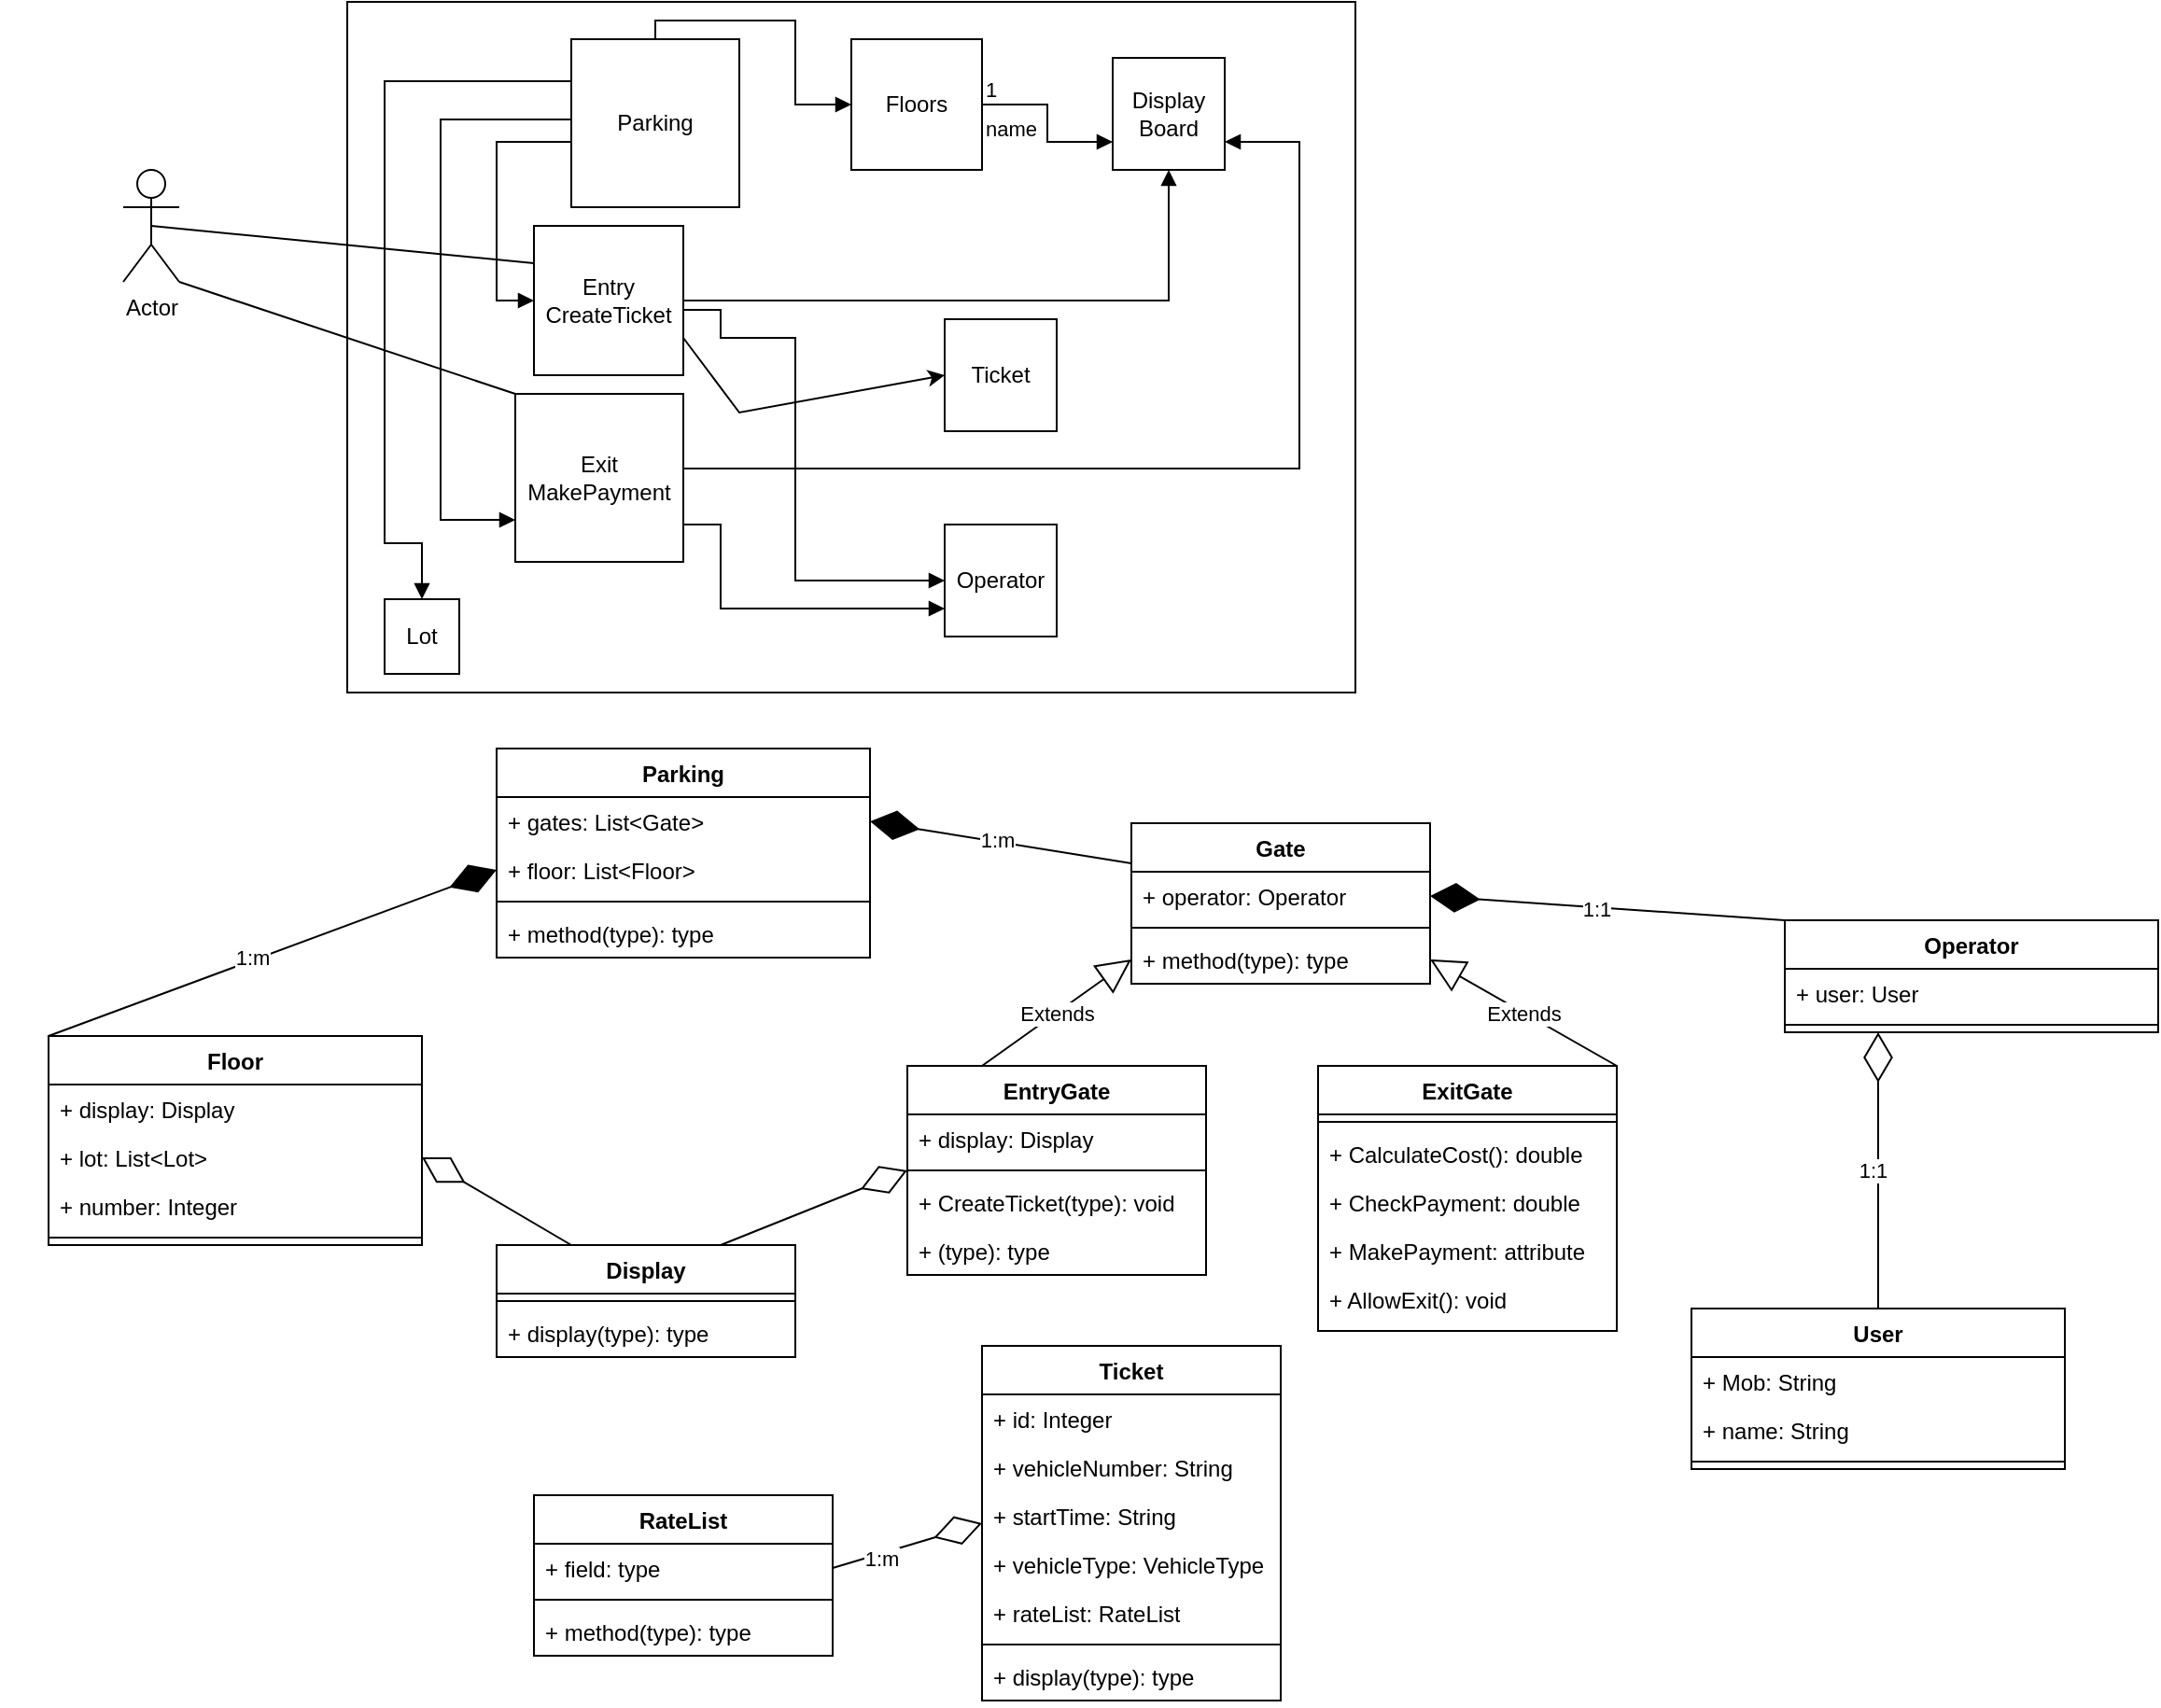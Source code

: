 <mxfile version="24.0.4" type="github">
  <diagram id="C5RBs43oDa-KdzZeNtuy" name="Page-1">
    <mxGraphModel dx="2117" dy="1691" grid="1" gridSize="10" guides="1" tooltips="1" connect="1" arrows="1" fold="1" page="1" pageScale="1" pageWidth="827" pageHeight="1169" math="0" shadow="0">
      <root>
        <mxCell id="WIyWlLk6GJQsqaUBKTNV-0" />
        <mxCell id="WIyWlLk6GJQsqaUBKTNV-1" parent="WIyWlLk6GJQsqaUBKTNV-0" />
        <mxCell id="GWgAReVZv33B-I_-uaHE-0" value="" style="rounded=0;whiteSpace=wrap;html=1;" vertex="1" parent="WIyWlLk6GJQsqaUBKTNV-1">
          <mxGeometry y="-280" width="540" height="370" as="geometry" />
        </mxCell>
        <mxCell id="GWgAReVZv33B-I_-uaHE-1" value="Entry&lt;div&gt;CreateTicket&lt;/div&gt;" style="whiteSpace=wrap;html=1;aspect=fixed;" vertex="1" parent="WIyWlLk6GJQsqaUBKTNV-1">
          <mxGeometry x="100" y="-160" width="80" height="80" as="geometry" />
        </mxCell>
        <mxCell id="GWgAReVZv33B-I_-uaHE-3" value="Exit&lt;div&gt;MakePayment&lt;/div&gt;" style="whiteSpace=wrap;html=1;aspect=fixed;" vertex="1" parent="WIyWlLk6GJQsqaUBKTNV-1">
          <mxGeometry x="90" y="-70" width="90" height="90" as="geometry" />
        </mxCell>
        <mxCell id="GWgAReVZv33B-I_-uaHE-4" value="Floors" style="whiteSpace=wrap;html=1;aspect=fixed;" vertex="1" parent="WIyWlLk6GJQsqaUBKTNV-1">
          <mxGeometry x="270" y="-260" width="70" height="70" as="geometry" />
        </mxCell>
        <mxCell id="GWgAReVZv33B-I_-uaHE-6" value="Operator" style="whiteSpace=wrap;html=1;aspect=fixed;" vertex="1" parent="WIyWlLk6GJQsqaUBKTNV-1">
          <mxGeometry x="320" width="60" height="60" as="geometry" />
        </mxCell>
        <mxCell id="GWgAReVZv33B-I_-uaHE-9" value="Display Board" style="whiteSpace=wrap;html=1;aspect=fixed;" vertex="1" parent="WIyWlLk6GJQsqaUBKTNV-1">
          <mxGeometry x="410" y="-250" width="60" height="60" as="geometry" />
        </mxCell>
        <mxCell id="GWgAReVZv33B-I_-uaHE-10" value="Parking" style="whiteSpace=wrap;html=1;aspect=fixed;" vertex="1" parent="WIyWlLk6GJQsqaUBKTNV-1">
          <mxGeometry x="120" y="-260" width="90" height="90" as="geometry" />
        </mxCell>
        <mxCell id="GWgAReVZv33B-I_-uaHE-11" value="" style="endArrow=block;endFill=1;html=1;edgeStyle=orthogonalEdgeStyle;align=left;verticalAlign=top;rounded=0;exitX=0.5;exitY=0;exitDx=0;exitDy=0;entryX=0;entryY=0.5;entryDx=0;entryDy=0;" edge="1" parent="WIyWlLk6GJQsqaUBKTNV-1" source="GWgAReVZv33B-I_-uaHE-10" target="GWgAReVZv33B-I_-uaHE-4">
          <mxGeometry x="-1" relative="1" as="geometry">
            <mxPoint x="140" y="-255" as="sourcePoint" />
            <mxPoint x="300" y="-220" as="targetPoint" />
          </mxGeometry>
        </mxCell>
        <mxCell id="GWgAReVZv33B-I_-uaHE-13" value="" style="endArrow=block;endFill=1;html=1;edgeStyle=orthogonalEdgeStyle;align=left;verticalAlign=top;rounded=0;exitX=0;exitY=0.5;exitDx=0;exitDy=0;entryX=0;entryY=0.5;entryDx=0;entryDy=0;" edge="1" parent="WIyWlLk6GJQsqaUBKTNV-1" source="GWgAReVZv33B-I_-uaHE-10" target="GWgAReVZv33B-I_-uaHE-1">
          <mxGeometry x="-1" relative="1" as="geometry">
            <mxPoint x="80" y="-170" as="sourcePoint" />
            <mxPoint x="240" y="-170" as="targetPoint" />
            <Array as="points">
              <mxPoint x="120" y="-205" />
              <mxPoint x="80" y="-205" />
              <mxPoint x="80" y="-120" />
            </Array>
          </mxGeometry>
        </mxCell>
        <mxCell id="GWgAReVZv33B-I_-uaHE-15" value="" style="endArrow=block;endFill=1;html=1;edgeStyle=orthogonalEdgeStyle;align=left;verticalAlign=top;rounded=0;exitX=0;exitY=0.25;exitDx=0;exitDy=0;entryX=0;entryY=0.75;entryDx=0;entryDy=0;" edge="1" parent="WIyWlLk6GJQsqaUBKTNV-1" source="GWgAReVZv33B-I_-uaHE-10" target="GWgAReVZv33B-I_-uaHE-3">
          <mxGeometry x="-1" relative="1" as="geometry">
            <mxPoint x="80" y="-195" as="sourcePoint" />
            <mxPoint x="80" y="-110" as="targetPoint" />
            <Array as="points">
              <mxPoint x="120" y="-217" />
              <mxPoint x="50" y="-217" />
              <mxPoint x="50" y="-2" />
            </Array>
          </mxGeometry>
        </mxCell>
        <mxCell id="GWgAReVZv33B-I_-uaHE-17" value="Lot" style="whiteSpace=wrap;html=1;aspect=fixed;" vertex="1" parent="WIyWlLk6GJQsqaUBKTNV-1">
          <mxGeometry x="20" y="40" width="40" height="40" as="geometry" />
        </mxCell>
        <mxCell id="GWgAReVZv33B-I_-uaHE-18" value="" style="endArrow=block;endFill=1;html=1;edgeStyle=orthogonalEdgeStyle;align=left;verticalAlign=top;rounded=0;exitX=0;exitY=0.25;exitDx=0;exitDy=0;entryX=0.5;entryY=0;entryDx=0;entryDy=0;" edge="1" parent="WIyWlLk6GJQsqaUBKTNV-1" source="GWgAReVZv33B-I_-uaHE-10" target="GWgAReVZv33B-I_-uaHE-17">
          <mxGeometry x="-1" relative="1" as="geometry">
            <mxPoint x="130" y="-207" as="sourcePoint" />
            <mxPoint x="135" y="-40" as="targetPoint" />
            <Array as="points">
              <mxPoint x="20" y="-237" />
              <mxPoint x="20" y="10" />
              <mxPoint x="40" y="10" />
            </Array>
          </mxGeometry>
        </mxCell>
        <mxCell id="GWgAReVZv33B-I_-uaHE-21" value="name" style="endArrow=block;endFill=1;html=1;edgeStyle=orthogonalEdgeStyle;align=left;verticalAlign=top;rounded=0;exitX=1;exitY=0.5;exitDx=0;exitDy=0;entryX=0;entryY=0.75;entryDx=0;entryDy=0;" edge="1" parent="WIyWlLk6GJQsqaUBKTNV-1" source="GWgAReVZv33B-I_-uaHE-4" target="GWgAReVZv33B-I_-uaHE-9">
          <mxGeometry x="-1" relative="1" as="geometry">
            <mxPoint x="360" y="-150" as="sourcePoint" />
            <mxPoint x="520" y="-150" as="targetPoint" />
          </mxGeometry>
        </mxCell>
        <mxCell id="GWgAReVZv33B-I_-uaHE-22" value="1" style="edgeLabel;resizable=0;html=1;align=left;verticalAlign=bottom;" connectable="0" vertex="1" parent="GWgAReVZv33B-I_-uaHE-21">
          <mxGeometry x="-1" relative="1" as="geometry" />
        </mxCell>
        <mxCell id="GWgAReVZv33B-I_-uaHE-23" value="" style="endArrow=block;endFill=1;html=1;edgeStyle=orthogonalEdgeStyle;align=left;verticalAlign=top;rounded=0;exitX=1;exitY=0.5;exitDx=0;exitDy=0;entryX=0.5;entryY=1;entryDx=0;entryDy=0;" edge="1" parent="WIyWlLk6GJQsqaUBKTNV-1" source="GWgAReVZv33B-I_-uaHE-1" target="GWgAReVZv33B-I_-uaHE-9">
          <mxGeometry x="-1" relative="1" as="geometry">
            <mxPoint x="330" y="-30" as="sourcePoint" />
            <mxPoint x="470" y="-130" as="targetPoint" />
            <Array as="points">
              <mxPoint x="440" y="-120" />
            </Array>
          </mxGeometry>
        </mxCell>
        <mxCell id="GWgAReVZv33B-I_-uaHE-25" value="" style="endArrow=block;endFill=1;html=1;edgeStyle=orthogonalEdgeStyle;align=left;verticalAlign=top;rounded=0;exitX=1;exitY=0.5;exitDx=0;exitDy=0;entryX=1;entryY=0.75;entryDx=0;entryDy=0;" edge="1" parent="WIyWlLk6GJQsqaUBKTNV-1" source="GWgAReVZv33B-I_-uaHE-3" target="GWgAReVZv33B-I_-uaHE-9">
          <mxGeometry x="-1" relative="1" as="geometry">
            <mxPoint x="170" y="-110" as="sourcePoint" />
            <mxPoint x="450" y="-180" as="targetPoint" />
            <Array as="points">
              <mxPoint x="180" y="-30" />
              <mxPoint x="510" y="-30" />
              <mxPoint x="510" y="-205" />
            </Array>
          </mxGeometry>
        </mxCell>
        <mxCell id="GWgAReVZv33B-I_-uaHE-27" value="" style="endArrow=block;endFill=1;html=1;edgeStyle=orthogonalEdgeStyle;align=left;verticalAlign=top;rounded=0;exitX=1;exitY=0.75;exitDx=0;exitDy=0;entryX=0;entryY=0.5;entryDx=0;entryDy=0;" edge="1" parent="WIyWlLk6GJQsqaUBKTNV-1" source="GWgAReVZv33B-I_-uaHE-1" target="GWgAReVZv33B-I_-uaHE-6">
          <mxGeometry x="-1" relative="1" as="geometry">
            <mxPoint x="330" y="-30" as="sourcePoint" />
            <mxPoint x="330" y="-20" as="targetPoint" />
            <Array as="points">
              <mxPoint x="200" y="-115" />
              <mxPoint x="200" y="-100" />
              <mxPoint x="240" y="-100" />
              <mxPoint x="240" y="30" />
            </Array>
          </mxGeometry>
        </mxCell>
        <mxCell id="GWgAReVZv33B-I_-uaHE-33" value="" style="endArrow=block;endFill=1;html=1;edgeStyle=orthogonalEdgeStyle;align=left;verticalAlign=top;rounded=0;entryX=0;entryY=0.75;entryDx=0;entryDy=0;exitX=1;exitY=0.75;exitDx=0;exitDy=0;" edge="1" parent="WIyWlLk6GJQsqaUBKTNV-1" source="GWgAReVZv33B-I_-uaHE-3" target="GWgAReVZv33B-I_-uaHE-6">
          <mxGeometry x="-1" relative="1" as="geometry">
            <mxPoint x="150" y="50" as="sourcePoint" />
            <mxPoint x="310" y="50" as="targetPoint" />
            <Array as="points">
              <mxPoint x="180" />
              <mxPoint x="200" />
              <mxPoint x="200" y="45" />
            </Array>
          </mxGeometry>
        </mxCell>
        <mxCell id="GWgAReVZv33B-I_-uaHE-38" value="Actor" style="shape=umlActor;verticalLabelPosition=bottom;verticalAlign=top;html=1;" vertex="1" parent="WIyWlLk6GJQsqaUBKTNV-1">
          <mxGeometry x="-120" y="-190" width="30" height="60" as="geometry" />
        </mxCell>
        <mxCell id="GWgAReVZv33B-I_-uaHE-39" value="" style="endArrow=none;html=1;rounded=0;exitX=0.5;exitY=0.5;exitDx=0;exitDy=0;exitPerimeter=0;entryX=0;entryY=0.25;entryDx=0;entryDy=0;" edge="1" parent="WIyWlLk6GJQsqaUBKTNV-1" source="GWgAReVZv33B-I_-uaHE-38" target="GWgAReVZv33B-I_-uaHE-1">
          <mxGeometry width="50" height="50" relative="1" as="geometry">
            <mxPoint x="-90" y="-150" as="sourcePoint" />
            <mxPoint x="-40" y="-200" as="targetPoint" />
          </mxGeometry>
        </mxCell>
        <mxCell id="GWgAReVZv33B-I_-uaHE-40" value="" style="endArrow=none;html=1;rounded=0;exitX=1;exitY=1;exitDx=0;exitDy=0;exitPerimeter=0;entryX=0;entryY=0;entryDx=0;entryDy=0;" edge="1" parent="WIyWlLk6GJQsqaUBKTNV-1" source="GWgAReVZv33B-I_-uaHE-38" target="GWgAReVZv33B-I_-uaHE-3">
          <mxGeometry width="50" height="50" relative="1" as="geometry">
            <mxPoint x="-95" y="-150" as="sourcePoint" />
            <mxPoint x="110" y="-130" as="targetPoint" />
          </mxGeometry>
        </mxCell>
        <mxCell id="GWgAReVZv33B-I_-uaHE-42" value="Ticket" style="whiteSpace=wrap;html=1;aspect=fixed;" vertex="1" parent="WIyWlLk6GJQsqaUBKTNV-1">
          <mxGeometry x="320" y="-110" width="60" height="60" as="geometry" />
        </mxCell>
        <mxCell id="GWgAReVZv33B-I_-uaHE-43" value="" style="endArrow=classic;html=1;rounded=0;exitX=1;exitY=0.75;exitDx=0;exitDy=0;entryX=0;entryY=0.5;entryDx=0;entryDy=0;" edge="1" parent="WIyWlLk6GJQsqaUBKTNV-1" source="GWgAReVZv33B-I_-uaHE-1" target="GWgAReVZv33B-I_-uaHE-42">
          <mxGeometry width="50" height="50" relative="1" as="geometry">
            <mxPoint x="220" y="-60" as="sourcePoint" />
            <mxPoint x="270" y="-110" as="targetPoint" />
            <Array as="points">
              <mxPoint x="210" y="-60" />
            </Array>
          </mxGeometry>
        </mxCell>
        <mxCell id="GWgAReVZv33B-I_-uaHE-44" value="Gate" style="swimlane;fontStyle=1;align=center;verticalAlign=top;childLayout=stackLayout;horizontal=1;startSize=26;horizontalStack=0;resizeParent=1;resizeParentMax=0;resizeLast=0;collapsible=1;marginBottom=0;whiteSpace=wrap;html=1;" vertex="1" parent="WIyWlLk6GJQsqaUBKTNV-1">
          <mxGeometry x="420" y="160" width="160" height="86" as="geometry" />
        </mxCell>
        <mxCell id="GWgAReVZv33B-I_-uaHE-45" value="+ operator: Operator" style="text;strokeColor=none;fillColor=none;align=left;verticalAlign=top;spacingLeft=4;spacingRight=4;overflow=hidden;rotatable=0;points=[[0,0.5],[1,0.5]];portConstraint=eastwest;whiteSpace=wrap;html=1;" vertex="1" parent="GWgAReVZv33B-I_-uaHE-44">
          <mxGeometry y="26" width="160" height="26" as="geometry" />
        </mxCell>
        <mxCell id="GWgAReVZv33B-I_-uaHE-46" value="" style="line;strokeWidth=1;fillColor=none;align=left;verticalAlign=middle;spacingTop=-1;spacingLeft=3;spacingRight=3;rotatable=0;labelPosition=right;points=[];portConstraint=eastwest;strokeColor=inherit;" vertex="1" parent="GWgAReVZv33B-I_-uaHE-44">
          <mxGeometry y="52" width="160" height="8" as="geometry" />
        </mxCell>
        <mxCell id="GWgAReVZv33B-I_-uaHE-47" value="+ method(type): type" style="text;strokeColor=none;fillColor=none;align=left;verticalAlign=top;spacingLeft=4;spacingRight=4;overflow=hidden;rotatable=0;points=[[0,0.5],[1,0.5]];portConstraint=eastwest;whiteSpace=wrap;html=1;" vertex="1" parent="GWgAReVZv33B-I_-uaHE-44">
          <mxGeometry y="60" width="160" height="26" as="geometry" />
        </mxCell>
        <mxCell id="GWgAReVZv33B-I_-uaHE-48" value="Parking" style="swimlane;fontStyle=1;align=center;verticalAlign=top;childLayout=stackLayout;horizontal=1;startSize=26;horizontalStack=0;resizeParent=1;resizeParentMax=0;resizeLast=0;collapsible=1;marginBottom=0;whiteSpace=wrap;html=1;" vertex="1" parent="WIyWlLk6GJQsqaUBKTNV-1">
          <mxGeometry x="80" y="120" width="200" height="112" as="geometry" />
        </mxCell>
        <mxCell id="GWgAReVZv33B-I_-uaHE-49" value="+ gates: List&amp;lt;Gate&amp;gt;" style="text;strokeColor=none;fillColor=none;align=left;verticalAlign=top;spacingLeft=4;spacingRight=4;overflow=hidden;rotatable=0;points=[[0,0.5],[1,0.5]];portConstraint=eastwest;whiteSpace=wrap;html=1;" vertex="1" parent="GWgAReVZv33B-I_-uaHE-48">
          <mxGeometry y="26" width="200" height="26" as="geometry" />
        </mxCell>
        <mxCell id="GWgAReVZv33B-I_-uaHE-83" value="+ floor: List&amp;lt;Floor&amp;gt;" style="text;strokeColor=none;fillColor=none;align=left;verticalAlign=top;spacingLeft=4;spacingRight=4;overflow=hidden;rotatable=0;points=[[0,0.5],[1,0.5]];portConstraint=eastwest;whiteSpace=wrap;html=1;" vertex="1" parent="GWgAReVZv33B-I_-uaHE-48">
          <mxGeometry y="52" width="200" height="26" as="geometry" />
        </mxCell>
        <mxCell id="GWgAReVZv33B-I_-uaHE-50" value="" style="line;strokeWidth=1;fillColor=none;align=left;verticalAlign=middle;spacingTop=-1;spacingLeft=3;spacingRight=3;rotatable=0;labelPosition=right;points=[];portConstraint=eastwest;strokeColor=inherit;" vertex="1" parent="GWgAReVZv33B-I_-uaHE-48">
          <mxGeometry y="78" width="200" height="8" as="geometry" />
        </mxCell>
        <mxCell id="GWgAReVZv33B-I_-uaHE-51" value="+ method(type): type" style="text;strokeColor=none;fillColor=none;align=left;verticalAlign=top;spacingLeft=4;spacingRight=4;overflow=hidden;rotatable=0;points=[[0,0.5],[1,0.5]];portConstraint=eastwest;whiteSpace=wrap;html=1;" vertex="1" parent="GWgAReVZv33B-I_-uaHE-48">
          <mxGeometry y="86" width="200" height="26" as="geometry" />
        </mxCell>
        <mxCell id="GWgAReVZv33B-I_-uaHE-52" value="EntryGate" style="swimlane;fontStyle=1;align=center;verticalAlign=top;childLayout=stackLayout;horizontal=1;startSize=26;horizontalStack=0;resizeParent=1;resizeParentMax=0;resizeLast=0;collapsible=1;marginBottom=0;whiteSpace=wrap;html=1;" vertex="1" parent="WIyWlLk6GJQsqaUBKTNV-1">
          <mxGeometry x="300" y="290" width="160" height="112" as="geometry" />
        </mxCell>
        <mxCell id="GWgAReVZv33B-I_-uaHE-53" value="+ display: Display" style="text;strokeColor=none;fillColor=none;align=left;verticalAlign=top;spacingLeft=4;spacingRight=4;overflow=hidden;rotatable=0;points=[[0,0.5],[1,0.5]];portConstraint=eastwest;whiteSpace=wrap;html=1;" vertex="1" parent="GWgAReVZv33B-I_-uaHE-52">
          <mxGeometry y="26" width="160" height="26" as="geometry" />
        </mxCell>
        <mxCell id="GWgAReVZv33B-I_-uaHE-54" value="" style="line;strokeWidth=1;fillColor=none;align=left;verticalAlign=middle;spacingTop=-1;spacingLeft=3;spacingRight=3;rotatable=0;labelPosition=right;points=[];portConstraint=eastwest;strokeColor=inherit;" vertex="1" parent="GWgAReVZv33B-I_-uaHE-52">
          <mxGeometry y="52" width="160" height="8" as="geometry" />
        </mxCell>
        <mxCell id="GWgAReVZv33B-I_-uaHE-67" value="+ CreateTicket(type): void" style="text;strokeColor=none;fillColor=none;align=left;verticalAlign=top;spacingLeft=4;spacingRight=4;overflow=hidden;rotatable=0;points=[[0,0.5],[1,0.5]];portConstraint=eastwest;whiteSpace=wrap;html=1;" vertex="1" parent="GWgAReVZv33B-I_-uaHE-52">
          <mxGeometry y="60" width="160" height="26" as="geometry" />
        </mxCell>
        <mxCell id="GWgAReVZv33B-I_-uaHE-55" value="+ (type): type" style="text;strokeColor=none;fillColor=none;align=left;verticalAlign=top;spacingLeft=4;spacingRight=4;overflow=hidden;rotatable=0;points=[[0,0.5],[1,0.5]];portConstraint=eastwest;whiteSpace=wrap;html=1;" vertex="1" parent="GWgAReVZv33B-I_-uaHE-52">
          <mxGeometry y="86" width="160" height="26" as="geometry" />
        </mxCell>
        <mxCell id="GWgAReVZv33B-I_-uaHE-56" value="ExitGate" style="swimlane;fontStyle=1;align=center;verticalAlign=top;childLayout=stackLayout;horizontal=1;startSize=26;horizontalStack=0;resizeParent=1;resizeParentMax=0;resizeLast=0;collapsible=1;marginBottom=0;whiteSpace=wrap;html=1;" vertex="1" parent="WIyWlLk6GJQsqaUBKTNV-1">
          <mxGeometry x="520" y="290" width="160" height="142" as="geometry" />
        </mxCell>
        <mxCell id="GWgAReVZv33B-I_-uaHE-58" value="" style="line;strokeWidth=1;fillColor=none;align=left;verticalAlign=middle;spacingTop=-1;spacingLeft=3;spacingRight=3;rotatable=0;labelPosition=right;points=[];portConstraint=eastwest;strokeColor=inherit;" vertex="1" parent="GWgAReVZv33B-I_-uaHE-56">
          <mxGeometry y="26" width="160" height="8" as="geometry" />
        </mxCell>
        <mxCell id="GWgAReVZv33B-I_-uaHE-114" value="+ CalculateCost(): double" style="text;strokeColor=none;fillColor=none;align=left;verticalAlign=top;spacingLeft=4;spacingRight=4;overflow=hidden;rotatable=0;points=[[0,0.5],[1,0.5]];portConstraint=eastwest;whiteSpace=wrap;html=1;" vertex="1" parent="GWgAReVZv33B-I_-uaHE-56">
          <mxGeometry y="34" width="160" height="26" as="geometry" />
        </mxCell>
        <mxCell id="GWgAReVZv33B-I_-uaHE-115" value="+ CheckPayment: double" style="text;strokeColor=none;fillColor=none;align=left;verticalAlign=top;spacingLeft=4;spacingRight=4;overflow=hidden;rotatable=0;points=[[0,0.5],[1,0.5]];portConstraint=eastwest;whiteSpace=wrap;html=1;" vertex="1" parent="GWgAReVZv33B-I_-uaHE-56">
          <mxGeometry y="60" width="160" height="26" as="geometry" />
        </mxCell>
        <mxCell id="GWgAReVZv33B-I_-uaHE-116" value="+ MakePayment: attribute" style="text;strokeColor=none;fillColor=none;align=left;verticalAlign=top;spacingLeft=4;spacingRight=4;overflow=hidden;rotatable=0;points=[[0,0.5],[1,0.5]];portConstraint=eastwest;whiteSpace=wrap;html=1;" vertex="1" parent="GWgAReVZv33B-I_-uaHE-56">
          <mxGeometry y="86" width="160" height="26" as="geometry" />
        </mxCell>
        <mxCell id="GWgAReVZv33B-I_-uaHE-68" value="+ AllowExit(): void" style="text;strokeColor=none;fillColor=none;align=left;verticalAlign=top;spacingLeft=4;spacingRight=4;overflow=hidden;rotatable=0;points=[[0,0.5],[1,0.5]];portConstraint=eastwest;whiteSpace=wrap;html=1;" vertex="1" parent="GWgAReVZv33B-I_-uaHE-56">
          <mxGeometry y="112" width="160" height="30" as="geometry" />
        </mxCell>
        <mxCell id="GWgAReVZv33B-I_-uaHE-60" value="Extends" style="endArrow=block;endSize=16;endFill=0;html=1;rounded=0;entryX=0;entryY=0.5;entryDx=0;entryDy=0;exitX=0.25;exitY=0;exitDx=0;exitDy=0;" edge="1" parent="WIyWlLk6GJQsqaUBKTNV-1" source="GWgAReVZv33B-I_-uaHE-52" target="GWgAReVZv33B-I_-uaHE-47">
          <mxGeometry width="160" relative="1" as="geometry">
            <mxPoint x="330" y="270" as="sourcePoint" />
            <mxPoint x="490" y="270" as="targetPoint" />
          </mxGeometry>
        </mxCell>
        <mxCell id="GWgAReVZv33B-I_-uaHE-61" value="Extends" style="endArrow=block;endSize=16;endFill=0;html=1;rounded=0;entryX=1;entryY=0.5;entryDx=0;entryDy=0;exitX=1;exitY=0;exitDx=0;exitDy=0;" edge="1" parent="WIyWlLk6GJQsqaUBKTNV-1" source="GWgAReVZv33B-I_-uaHE-56" target="GWgAReVZv33B-I_-uaHE-47">
          <mxGeometry width="160" relative="1" as="geometry">
            <mxPoint x="350" y="300" as="sourcePoint" />
            <mxPoint x="430" y="243" as="targetPoint" />
          </mxGeometry>
        </mxCell>
        <mxCell id="GWgAReVZv33B-I_-uaHE-62" value="" style="endArrow=diamondThin;endFill=1;endSize=24;html=1;rounded=0;entryX=1;entryY=0.5;entryDx=0;entryDy=0;exitX=0;exitY=0.25;exitDx=0;exitDy=0;" edge="1" parent="WIyWlLk6GJQsqaUBKTNV-1" source="GWgAReVZv33B-I_-uaHE-44" target="GWgAReVZv33B-I_-uaHE-49">
          <mxGeometry width="160" relative="1" as="geometry">
            <mxPoint x="410" y="210" as="sourcePoint" />
            <mxPoint x="490" y="170" as="targetPoint" />
          </mxGeometry>
        </mxCell>
        <mxCell id="GWgAReVZv33B-I_-uaHE-63" value="1:m" style="edgeLabel;html=1;align=center;verticalAlign=middle;resizable=0;points=[];" vertex="1" connectable="0" parent="GWgAReVZv33B-I_-uaHE-62">
          <mxGeometry x="0.028" y="-1" relative="1" as="geometry">
            <mxPoint as="offset" />
          </mxGeometry>
        </mxCell>
        <mxCell id="GWgAReVZv33B-I_-uaHE-64" value="Operator" style="swimlane;fontStyle=1;align=center;verticalAlign=top;childLayout=stackLayout;horizontal=1;startSize=26;horizontalStack=0;resizeParent=1;resizeParentMax=0;resizeLast=0;collapsible=1;marginBottom=0;whiteSpace=wrap;html=1;" vertex="1" parent="WIyWlLk6GJQsqaUBKTNV-1">
          <mxGeometry x="770" y="212" width="200" height="60" as="geometry" />
        </mxCell>
        <mxCell id="GWgAReVZv33B-I_-uaHE-65" value="+ user: User" style="text;strokeColor=none;fillColor=none;align=left;verticalAlign=top;spacingLeft=4;spacingRight=4;overflow=hidden;rotatable=0;points=[[0,0.5],[1,0.5]];portConstraint=eastwest;whiteSpace=wrap;html=1;" vertex="1" parent="GWgAReVZv33B-I_-uaHE-64">
          <mxGeometry y="26" width="200" height="26" as="geometry" />
        </mxCell>
        <mxCell id="GWgAReVZv33B-I_-uaHE-66" value="" style="line;strokeWidth=1;fillColor=none;align=left;verticalAlign=middle;spacingTop=-1;spacingLeft=3;spacingRight=3;rotatable=0;labelPosition=right;points=[];portConstraint=eastwest;strokeColor=inherit;" vertex="1" parent="GWgAReVZv33B-I_-uaHE-64">
          <mxGeometry y="52" width="200" height="8" as="geometry" />
        </mxCell>
        <mxCell id="GWgAReVZv33B-I_-uaHE-69" value="User" style="swimlane;fontStyle=1;align=center;verticalAlign=top;childLayout=stackLayout;horizontal=1;startSize=26;horizontalStack=0;resizeParent=1;resizeParentMax=0;resizeLast=0;collapsible=1;marginBottom=0;whiteSpace=wrap;html=1;" vertex="1" parent="WIyWlLk6GJQsqaUBKTNV-1">
          <mxGeometry x="720" y="420" width="200" height="86" as="geometry" />
        </mxCell>
        <mxCell id="GWgAReVZv33B-I_-uaHE-74" value="+ Mob: String" style="text;strokeColor=none;fillColor=none;align=left;verticalAlign=top;spacingLeft=4;spacingRight=4;overflow=hidden;rotatable=0;points=[[0,0.5],[1,0.5]];portConstraint=eastwest;whiteSpace=wrap;html=1;" vertex="1" parent="GWgAReVZv33B-I_-uaHE-69">
          <mxGeometry y="26" width="200" height="26" as="geometry" />
        </mxCell>
        <mxCell id="GWgAReVZv33B-I_-uaHE-70" value="+ name: String" style="text;strokeColor=none;fillColor=none;align=left;verticalAlign=top;spacingLeft=4;spacingRight=4;overflow=hidden;rotatable=0;points=[[0,0.5],[1,0.5]];portConstraint=eastwest;whiteSpace=wrap;html=1;" vertex="1" parent="GWgAReVZv33B-I_-uaHE-69">
          <mxGeometry y="52" width="200" height="26" as="geometry" />
        </mxCell>
        <mxCell id="GWgAReVZv33B-I_-uaHE-71" value="" style="line;strokeWidth=1;fillColor=none;align=left;verticalAlign=middle;spacingTop=-1;spacingLeft=3;spacingRight=3;rotatable=0;labelPosition=right;points=[];portConstraint=eastwest;strokeColor=inherit;" vertex="1" parent="GWgAReVZv33B-I_-uaHE-69">
          <mxGeometry y="78" width="200" height="8" as="geometry" />
        </mxCell>
        <mxCell id="GWgAReVZv33B-I_-uaHE-75" value="" style="endArrow=diamondThin;endFill=0;endSize=24;html=1;rounded=0;entryX=0.25;entryY=1;entryDx=0;entryDy=0;exitX=0.5;exitY=0;exitDx=0;exitDy=0;" edge="1" parent="WIyWlLk6GJQsqaUBKTNV-1" source="GWgAReVZv33B-I_-uaHE-69" target="GWgAReVZv33B-I_-uaHE-64">
          <mxGeometry width="160" relative="1" as="geometry">
            <mxPoint x="330" y="370" as="sourcePoint" />
            <mxPoint x="490" y="370" as="targetPoint" />
          </mxGeometry>
        </mxCell>
        <mxCell id="GWgAReVZv33B-I_-uaHE-76" value="1:1" style="edgeLabel;html=1;align=center;verticalAlign=middle;resizable=0;points=[];" vertex="1" connectable="0" parent="GWgAReVZv33B-I_-uaHE-75">
          <mxGeometry x="-0.003" y="3" relative="1" as="geometry">
            <mxPoint as="offset" />
          </mxGeometry>
        </mxCell>
        <mxCell id="GWgAReVZv33B-I_-uaHE-77" value="" style="endArrow=diamondThin;endFill=1;endSize=24;html=1;rounded=0;exitX=0;exitY=0;exitDx=0;exitDy=0;entryX=1;entryY=0.5;entryDx=0;entryDy=0;" edge="1" parent="WIyWlLk6GJQsqaUBKTNV-1" source="GWgAReVZv33B-I_-uaHE-64" target="GWgAReVZv33B-I_-uaHE-45">
          <mxGeometry width="160" relative="1" as="geometry">
            <mxPoint x="330" y="370" as="sourcePoint" />
            <mxPoint x="580" y="212" as="targetPoint" />
          </mxGeometry>
        </mxCell>
        <mxCell id="GWgAReVZv33B-I_-uaHE-78" value="1:1" style="edgeLabel;html=1;align=center;verticalAlign=middle;resizable=0;points=[];" vertex="1" connectable="0" parent="GWgAReVZv33B-I_-uaHE-77">
          <mxGeometry x="0.063" y="1" relative="1" as="geometry">
            <mxPoint as="offset" />
          </mxGeometry>
        </mxCell>
        <mxCell id="GWgAReVZv33B-I_-uaHE-79" value="Floor" style="swimlane;fontStyle=1;align=center;verticalAlign=top;childLayout=stackLayout;horizontal=1;startSize=26;horizontalStack=0;resizeParent=1;resizeParentMax=0;resizeLast=0;collapsible=1;marginBottom=0;whiteSpace=wrap;html=1;" vertex="1" parent="WIyWlLk6GJQsqaUBKTNV-1">
          <mxGeometry x="-160" y="274" width="200" height="112" as="geometry" />
        </mxCell>
        <mxCell id="GWgAReVZv33B-I_-uaHE-80" value="+ display: Display" style="text;strokeColor=none;fillColor=none;align=left;verticalAlign=top;spacingLeft=4;spacingRight=4;overflow=hidden;rotatable=0;points=[[0,0.5],[1,0.5]];portConstraint=eastwest;whiteSpace=wrap;html=1;" vertex="1" parent="GWgAReVZv33B-I_-uaHE-79">
          <mxGeometry y="26" width="200" height="26" as="geometry" />
        </mxCell>
        <mxCell id="GWgAReVZv33B-I_-uaHE-84" value="+ lot: List&amp;lt;Lot&amp;gt;" style="text;strokeColor=none;fillColor=none;align=left;verticalAlign=top;spacingLeft=4;spacingRight=4;overflow=hidden;rotatable=0;points=[[0,0.5],[1,0.5]];portConstraint=eastwest;whiteSpace=wrap;html=1;" vertex="1" parent="GWgAReVZv33B-I_-uaHE-79">
          <mxGeometry y="52" width="200" height="26" as="geometry" />
        </mxCell>
        <mxCell id="GWgAReVZv33B-I_-uaHE-81" value="+ number: Integer" style="text;strokeColor=none;fillColor=none;align=left;verticalAlign=top;spacingLeft=4;spacingRight=4;overflow=hidden;rotatable=0;points=[[0,0.5],[1,0.5]];portConstraint=eastwest;whiteSpace=wrap;html=1;" vertex="1" parent="GWgAReVZv33B-I_-uaHE-79">
          <mxGeometry y="78" width="200" height="26" as="geometry" />
        </mxCell>
        <mxCell id="GWgAReVZv33B-I_-uaHE-82" value="" style="line;strokeWidth=1;fillColor=none;align=left;verticalAlign=middle;spacingTop=-1;spacingLeft=3;spacingRight=3;rotatable=0;labelPosition=right;points=[];portConstraint=eastwest;strokeColor=inherit;" vertex="1" parent="GWgAReVZv33B-I_-uaHE-79">
          <mxGeometry y="104" width="200" height="8" as="geometry" />
        </mxCell>
        <mxCell id="GWgAReVZv33B-I_-uaHE-85" value="" style="endArrow=diamondThin;endFill=1;endSize=24;html=1;rounded=0;entryX=0;entryY=0.5;entryDx=0;entryDy=0;exitX=0;exitY=0;exitDx=0;exitDy=0;" edge="1" parent="WIyWlLk6GJQsqaUBKTNV-1" source="GWgAReVZv33B-I_-uaHE-79" target="GWgAReVZv33B-I_-uaHE-83">
          <mxGeometry width="160" relative="1" as="geometry">
            <mxPoint x="330" y="270" as="sourcePoint" />
            <mxPoint x="490" y="270" as="targetPoint" />
          </mxGeometry>
        </mxCell>
        <mxCell id="GWgAReVZv33B-I_-uaHE-86" value="1:m" style="edgeLabel;html=1;align=center;verticalAlign=middle;resizable=0;points=[];" vertex="1" connectable="0" parent="GWgAReVZv33B-I_-uaHE-85">
          <mxGeometry x="-0.091" y="2" relative="1" as="geometry">
            <mxPoint as="offset" />
          </mxGeometry>
        </mxCell>
        <mxCell id="GWgAReVZv33B-I_-uaHE-94" value="Display" style="swimlane;fontStyle=1;align=center;verticalAlign=top;childLayout=stackLayout;horizontal=1;startSize=26;horizontalStack=0;resizeParent=1;resizeParentMax=0;resizeLast=0;collapsible=1;marginBottom=0;whiteSpace=wrap;html=1;" vertex="1" parent="WIyWlLk6GJQsqaUBKTNV-1">
          <mxGeometry x="80" y="386" width="160" height="60" as="geometry" />
        </mxCell>
        <mxCell id="GWgAReVZv33B-I_-uaHE-96" value="" style="line;strokeWidth=1;fillColor=none;align=left;verticalAlign=middle;spacingTop=-1;spacingLeft=3;spacingRight=3;rotatable=0;labelPosition=right;points=[];portConstraint=eastwest;strokeColor=inherit;" vertex="1" parent="GWgAReVZv33B-I_-uaHE-94">
          <mxGeometry y="26" width="160" height="8" as="geometry" />
        </mxCell>
        <mxCell id="GWgAReVZv33B-I_-uaHE-97" value="+ display(type): type" style="text;strokeColor=none;fillColor=none;align=left;verticalAlign=top;spacingLeft=4;spacingRight=4;overflow=hidden;rotatable=0;points=[[0,0.5],[1,0.5]];portConstraint=eastwest;whiteSpace=wrap;html=1;" vertex="1" parent="GWgAReVZv33B-I_-uaHE-94">
          <mxGeometry y="34" width="160" height="26" as="geometry" />
        </mxCell>
        <mxCell id="GWgAReVZv33B-I_-uaHE-98" value="" style="endArrow=diamondThin;endFill=0;endSize=24;html=1;rounded=0;entryX=1;entryY=0.5;entryDx=0;entryDy=0;exitX=0.25;exitY=0;exitDx=0;exitDy=0;" edge="1" parent="WIyWlLk6GJQsqaUBKTNV-1" source="GWgAReVZv33B-I_-uaHE-94" target="GWgAReVZv33B-I_-uaHE-84">
          <mxGeometry width="160" relative="1" as="geometry">
            <mxPoint x="330" y="270" as="sourcePoint" />
            <mxPoint x="490" y="270" as="targetPoint" />
          </mxGeometry>
        </mxCell>
        <mxCell id="GWgAReVZv33B-I_-uaHE-99" value="" style="endArrow=diamondThin;endFill=0;endSize=24;html=1;rounded=0;entryX=0;entryY=0.5;entryDx=0;entryDy=0;exitX=0.75;exitY=0;exitDx=0;exitDy=0;" edge="1" parent="WIyWlLk6GJQsqaUBKTNV-1" source="GWgAReVZv33B-I_-uaHE-94" target="GWgAReVZv33B-I_-uaHE-52">
          <mxGeometry width="160" relative="1" as="geometry">
            <mxPoint x="130" y="396" as="sourcePoint" />
            <mxPoint x="50" y="349" as="targetPoint" />
          </mxGeometry>
        </mxCell>
        <mxCell id="GWgAReVZv33B-I_-uaHE-100" value="Ticket" style="swimlane;fontStyle=1;align=center;verticalAlign=top;childLayout=stackLayout;horizontal=1;startSize=26;horizontalStack=0;resizeParent=1;resizeParentMax=0;resizeLast=0;collapsible=1;marginBottom=0;whiteSpace=wrap;html=1;" vertex="1" parent="WIyWlLk6GJQsqaUBKTNV-1">
          <mxGeometry x="340" y="440" width="160" height="190" as="geometry" />
        </mxCell>
        <mxCell id="GWgAReVZv33B-I_-uaHE-101" value="+ id: Integer" style="text;strokeColor=none;fillColor=none;align=left;verticalAlign=top;spacingLeft=4;spacingRight=4;overflow=hidden;rotatable=0;points=[[0,0.5],[1,0.5]];portConstraint=eastwest;whiteSpace=wrap;html=1;" vertex="1" parent="GWgAReVZv33B-I_-uaHE-100">
          <mxGeometry y="26" width="160" height="26" as="geometry" />
        </mxCell>
        <mxCell id="GWgAReVZv33B-I_-uaHE-106" value="+ vehicleNumber: String" style="text;strokeColor=none;fillColor=none;align=left;verticalAlign=top;spacingLeft=4;spacingRight=4;overflow=hidden;rotatable=0;points=[[0,0.5],[1,0.5]];portConstraint=eastwest;whiteSpace=wrap;html=1;" vertex="1" parent="GWgAReVZv33B-I_-uaHE-100">
          <mxGeometry y="52" width="160" height="26" as="geometry" />
        </mxCell>
        <mxCell id="GWgAReVZv33B-I_-uaHE-105" value="+ startTime: String" style="text;strokeColor=none;fillColor=none;align=left;verticalAlign=top;spacingLeft=4;spacingRight=4;overflow=hidden;rotatable=0;points=[[0,0.5],[1,0.5]];portConstraint=eastwest;whiteSpace=wrap;html=1;" vertex="1" parent="GWgAReVZv33B-I_-uaHE-100">
          <mxGeometry y="78" width="160" height="26" as="geometry" />
        </mxCell>
        <mxCell id="GWgAReVZv33B-I_-uaHE-104" value="+ vehicleType: VehicleType" style="text;strokeColor=none;fillColor=none;align=left;verticalAlign=top;spacingLeft=4;spacingRight=4;overflow=hidden;rotatable=0;points=[[0,0.5],[1,0.5]];portConstraint=eastwest;whiteSpace=wrap;html=1;" vertex="1" parent="GWgAReVZv33B-I_-uaHE-100">
          <mxGeometry y="104" width="160" height="26" as="geometry" />
        </mxCell>
        <mxCell id="GWgAReVZv33B-I_-uaHE-107" value="+ rateList: RateList" style="text;strokeColor=none;fillColor=none;align=left;verticalAlign=top;spacingLeft=4;spacingRight=4;overflow=hidden;rotatable=0;points=[[0,0.5],[1,0.5]];portConstraint=eastwest;whiteSpace=wrap;html=1;" vertex="1" parent="GWgAReVZv33B-I_-uaHE-100">
          <mxGeometry y="130" width="160" height="26" as="geometry" />
        </mxCell>
        <mxCell id="GWgAReVZv33B-I_-uaHE-102" value="" style="line;strokeWidth=1;fillColor=none;align=left;verticalAlign=middle;spacingTop=-1;spacingLeft=3;spacingRight=3;rotatable=0;labelPosition=right;points=[];portConstraint=eastwest;strokeColor=inherit;" vertex="1" parent="GWgAReVZv33B-I_-uaHE-100">
          <mxGeometry y="156" width="160" height="8" as="geometry" />
        </mxCell>
        <mxCell id="GWgAReVZv33B-I_-uaHE-103" value="+ display(type): type" style="text;strokeColor=none;fillColor=none;align=left;verticalAlign=top;spacingLeft=4;spacingRight=4;overflow=hidden;rotatable=0;points=[[0,0.5],[1,0.5]];portConstraint=eastwest;whiteSpace=wrap;html=1;" vertex="1" parent="GWgAReVZv33B-I_-uaHE-100">
          <mxGeometry y="164" width="160" height="26" as="geometry" />
        </mxCell>
        <mxCell id="GWgAReVZv33B-I_-uaHE-108" value="RateList" style="swimlane;fontStyle=1;align=center;verticalAlign=top;childLayout=stackLayout;horizontal=1;startSize=26;horizontalStack=0;resizeParent=1;resizeParentMax=0;resizeLast=0;collapsible=1;marginBottom=0;whiteSpace=wrap;html=1;" vertex="1" parent="WIyWlLk6GJQsqaUBKTNV-1">
          <mxGeometry x="100" y="520" width="160" height="86" as="geometry" />
        </mxCell>
        <mxCell id="GWgAReVZv33B-I_-uaHE-109" value="+ field: type" style="text;strokeColor=none;fillColor=none;align=left;verticalAlign=top;spacingLeft=4;spacingRight=4;overflow=hidden;rotatable=0;points=[[0,0.5],[1,0.5]];portConstraint=eastwest;whiteSpace=wrap;html=1;" vertex="1" parent="GWgAReVZv33B-I_-uaHE-108">
          <mxGeometry y="26" width="160" height="26" as="geometry" />
        </mxCell>
        <mxCell id="GWgAReVZv33B-I_-uaHE-110" value="" style="line;strokeWidth=1;fillColor=none;align=left;verticalAlign=middle;spacingTop=-1;spacingLeft=3;spacingRight=3;rotatable=0;labelPosition=right;points=[];portConstraint=eastwest;strokeColor=inherit;" vertex="1" parent="GWgAReVZv33B-I_-uaHE-108">
          <mxGeometry y="52" width="160" height="8" as="geometry" />
        </mxCell>
        <mxCell id="GWgAReVZv33B-I_-uaHE-111" value="+ method(type): type" style="text;strokeColor=none;fillColor=none;align=left;verticalAlign=top;spacingLeft=4;spacingRight=4;overflow=hidden;rotatable=0;points=[[0,0.5],[1,0.5]];portConstraint=eastwest;whiteSpace=wrap;html=1;" vertex="1" parent="GWgAReVZv33B-I_-uaHE-108">
          <mxGeometry y="60" width="160" height="26" as="geometry" />
        </mxCell>
        <mxCell id="GWgAReVZv33B-I_-uaHE-112" value="" style="endArrow=diamondThin;endFill=0;endSize=24;html=1;rounded=0;entryX=0;entryY=0.5;entryDx=0;entryDy=0;exitX=1;exitY=0.5;exitDx=0;exitDy=0;" edge="1" parent="WIyWlLk6GJQsqaUBKTNV-1" source="GWgAReVZv33B-I_-uaHE-109" target="GWgAReVZv33B-I_-uaHE-100">
          <mxGeometry width="160" relative="1" as="geometry">
            <mxPoint x="330" y="370" as="sourcePoint" />
            <mxPoint x="490" y="370" as="targetPoint" />
          </mxGeometry>
        </mxCell>
        <mxCell id="GWgAReVZv33B-I_-uaHE-113" value="1:m" style="edgeLabel;html=1;align=center;verticalAlign=middle;resizable=0;points=[];" vertex="1" connectable="0" parent="GWgAReVZv33B-I_-uaHE-112">
          <mxGeometry x="-0.38" y="-2" relative="1" as="geometry">
            <mxPoint as="offset" />
          </mxGeometry>
        </mxCell>
      </root>
    </mxGraphModel>
  </diagram>
</mxfile>
